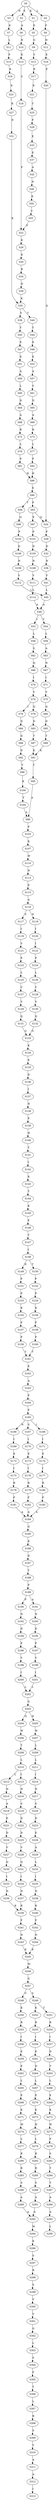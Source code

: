 strict digraph  {
	S0 -> S1 [ label = K ];
	S0 -> S2 [ label = E ];
	S0 -> S3 [ label = N ];
	S0 -> S4 [ label = L ];
	S1 -> S5 [ label = E ];
	S2 -> S6 [ label = A ];
	S3 -> S7 [ label = K ];
	S4 -> S8 [ label = P ];
	S5 -> S9 [ label = G ];
	S6 -> S10 [ label = N ];
	S7 -> S11 [ label = L ];
	S8 -> S12 [ label = H ];
	S9 -> S13 [ label = Y ];
	S10 -> S14 [ label = K ];
	S11 -> S15 [ label = F ];
	S12 -> S16 [ label = E ];
	S13 -> S17 [ label = K ];
	S14 -> S18 [ label = C ];
	S15 -> S19 [ label = K ];
	S16 -> S20 [ label = P ];
	S17 -> S21 [ label = K ];
	S18 -> S22 [ label = F ];
	S19 -> S23 [ label = K ];
	S20 -> S24 [ label = Q ];
	S21 -> S25 [ label = T ];
	S22 -> S26 [ label = K ];
	S23 -> S27 [ label = R ];
	S24 -> S28 [ label = P ];
	S25 -> S29 [ label = F ];
	S26 -> S30 [ label = K ];
	S27 -> S31 [ label = D ];
	S28 -> S32 [ label = D ];
	S29 -> S33 [ label = E ];
	S30 -> S34 [ label = R ];
	S31 -> S35 [ label = K ];
	S32 -> S36 [ label = N ];
	S33 -> S37 [ label = E ];
	S34 -> S38 [ label = D ];
	S35 -> S39 [ label = S ];
	S35 -> S40 [ label = T ];
	S36 -> S41 [ label = V ];
	S37 -> S42 [ label = A ];
	S38 -> S35 [ label = K ];
	S39 -> S43 [ label = Y ];
	S40 -> S44 [ label = Y ];
	S41 -> S45 [ label = L ];
	S42 -> S46 [ label = N ];
	S43 -> S47 [ label = E ];
	S44 -> S48 [ label = E ];
	S45 -> S49 [ label = A ];
	S46 -> S50 [ label = K ];
	S47 -> S51 [ label = E ];
	S48 -> S52 [ label = E ];
	S49 -> S53 [ label = I ];
	S49 -> S54 [ label = V ];
	S50 -> S55 [ label = C ];
	S51 -> S56 [ label = A ];
	S52 -> S57 [ label = A ];
	S53 -> S58 [ label = L ];
	S54 -> S59 [ label = L ];
	S55 -> S22 [ label = F ];
	S56 -> S60 [ label = L ];
	S57 -> S61 [ label = V ];
	S58 -> S62 [ label = S ];
	S59 -> S63 [ label = A ];
	S60 -> S64 [ label = D ];
	S61 -> S65 [ label = D ];
	S62 -> S66 [ label = Q ];
	S63 -> S67 [ label = N ];
	S64 -> S68 [ label = A ];
	S65 -> S69 [ label = A ];
	S66 -> S70 [ label = I ];
	S67 -> S71 [ label = I ];
	S68 -> S72 [ label = R ];
	S69 -> S73 [ label = R ];
	S70 -> S74 [ label = V ];
	S71 -> S75 [ label = V ];
	S72 -> S76 [ label = L ];
	S73 -> S77 [ label = L ];
	S74 -> S78 [ label = Q ];
	S74 -> S79 [ label = I ];
	S75 -> S80 [ label = Q ];
	S76 -> S81 [ label = P ];
	S77 -> S82 [ label = P ];
	S78 -> S83 [ label = D ];
	S79 -> S84 [ label = D ];
	S80 -> S85 [ label = D ];
	S81 -> S86 [ label = H ];
	S82 -> S86 [ label = H ];
	S83 -> S87 [ label = T ];
	S84 -> S88 [ label = Q ];
	S85 -> S89 [ label = T ];
	S86 -> S90 [ label = E ];
	S87 -> S91 [ label = K ];
	S88 -> S92 [ label = D ];
	S89 -> S91 [ label = K ];
	S90 -> S93 [ label = P ];
	S90 -> S94 [ label = T ];
	S91 -> S95 [ label = T ];
	S92 -> S96 [ label = T ];
	S93 -> S24 [ label = Q ];
	S93 -> S97 [ label = E ];
	S94 -> S98 [ label = Q ];
	S95 -> S99 [ label = A ];
	S96 -> S100 [ label = K ];
	S97 -> S101 [ label = P ];
	S98 -> S102 [ label = P ];
	S99 -> S103 [ label = P ];
	S100 -> S104 [ label = T ];
	S101 -> S105 [ label = D ];
	S102 -> S106 [ label = D ];
	S103 -> S107 [ label = K ];
	S104 -> S99 [ label = A ];
	S105 -> S108 [ label = N ];
	S106 -> S109 [ label = N ];
	S107 -> S110 [ label = W ];
	S108 -> S111 [ label = V ];
	S109 -> S112 [ label = V ];
	S110 -> S113 [ label = N ];
	S111 -> S114 [ label = L ];
	S112 -> S45 [ label = L ];
	S113 -> S115 [ label = E ];
	S114 -> S49 [ label = A ];
	S115 -> S116 [ label = A ];
	S116 -> S117 [ label = S ];
	S116 -> S118 [ label = N ];
	S117 -> S119 [ label = I ];
	S118 -> S120 [ label = I ];
	S119 -> S121 [ label = V ];
	S120 -> S122 [ label = I ];
	S121 -> S123 [ label = P ];
	S122 -> S124 [ label = P ];
	S123 -> S125 [ label = L ];
	S124 -> S126 [ label = L ];
	S125 -> S127 [ label = C ];
	S126 -> S128 [ label = C ];
	S127 -> S129 [ label = V ];
	S128 -> S130 [ label = V ];
	S129 -> S131 [ label = Q ];
	S130 -> S132 [ label = Q ];
	S131 -> S133 [ label = G ];
	S132 -> S133 [ label = G ];
	S133 -> S134 [ label = K ];
	S134 -> S135 [ label = E ];
	S135 -> S136 [ label = D ];
	S136 -> S137 [ label = I ];
	S137 -> S138 [ label = N ];
	S138 -> S139 [ label = P ];
	S139 -> S140 [ label = H ];
	S140 -> S141 [ label = Y ];
	S141 -> S142 [ label = I ];
	S142 -> S143 [ label = K ];
	S143 -> S144 [ label = T ];
	S144 -> S145 [ label = K ];
	S145 -> S146 [ label = F ];
	S146 -> S147 [ label = T ];
	S147 -> S148 [ label = I ];
	S148 -> S149 [ label = K ];
	S148 -> S150 [ label = T ];
	S149 -> S151 [ label = P ];
	S150 -> S152 [ label = P ];
	S151 -> S153 [ label = P ];
	S152 -> S154 [ label = P ];
	S153 -> S155 [ label = K ];
	S154 -> S156 [ label = K ];
	S155 -> S157 [ label = F ];
	S156 -> S158 [ label = F ];
	S157 -> S159 [ label = P ];
	S158 -> S160 [ label = P ];
	S159 -> S161 [ label = Y ];
	S160 -> S161 [ label = Y ];
	S161 -> S162 [ label = E ];
	S162 -> S163 [ label = A ];
	S163 -> S164 [ label = P ];
	S164 -> S165 [ label = F ];
	S165 -> S166 [ label = N ];
	S165 -> S167 [ label = S ];
	S165 -> S168 [ label = I ];
	S166 -> S169 [ label = I ];
	S167 -> S170 [ label = I ];
	S168 -> S171 [ label = I ];
	S169 -> S172 [ label = E ];
	S170 -> S173 [ label = E ];
	S171 -> S174 [ label = E ];
	S172 -> S175 [ label = I ];
	S173 -> S176 [ label = I ];
	S174 -> S177 [ label = I ];
	S175 -> S178 [ label = R ];
	S176 -> S179 [ label = R ];
	S177 -> S180 [ label = R ];
	S178 -> S181 [ label = F ];
	S179 -> S182 [ label = F ];
	S180 -> S183 [ label = F ];
	S181 -> S184 [ label = A ];
	S182 -> S184 [ label = A ];
	S183 -> S184 [ label = A ];
	S184 -> S185 [ label = G ];
	S185 -> S186 [ label = K ];
	S186 -> S187 [ label = D ];
	S187 -> S188 [ label = Y ];
	S188 -> S189 [ label = P ];
	S189 -> S190 [ label = P ];
	S189 -> S191 [ label = A ];
	S190 -> S192 [ label = N ];
	S191 -> S193 [ label = N ];
	S192 -> S194 [ label = D ];
	S193 -> S195 [ label = D ];
	S194 -> S196 [ label = P ];
	S195 -> S197 [ label = P ];
	S196 -> S198 [ label = V ];
	S197 -> S199 [ label = V ];
	S198 -> S200 [ label = I ];
	S199 -> S201 [ label = I ];
	S200 -> S202 [ label = L ];
	S201 -> S202 [ label = L ];
	S202 -> S203 [ label = G ];
	S203 -> S204 [ label = Q ];
	S203 -> S205 [ label = H ];
	S204 -> S206 [ label = W ];
	S205 -> S207 [ label = W ];
	S206 -> S208 [ label = T ];
	S207 -> S209 [ label = L ];
	S208 -> S210 [ label = L ];
	S209 -> S211 [ label = L ];
	S210 -> S212 [ label = L ];
	S210 -> S213 [ label = I ];
	S211 -> S214 [ label = I ];
	S212 -> S215 [ label = N ];
	S213 -> S216 [ label = N ];
	S214 -> S217 [ label = N ];
	S215 -> S218 [ label = A ];
	S216 -> S219 [ label = S ];
	S217 -> S220 [ label = S ];
	S218 -> S221 [ label = E ];
	S219 -> S222 [ label = D ];
	S220 -> S223 [ label = D ];
	S221 -> S224 [ label = D ];
	S222 -> S225 [ label = D ];
	S223 -> S226 [ label = E ];
	S224 -> S227 [ label = V ];
	S225 -> S228 [ label = V ];
	S226 -> S229 [ label = A ];
	S227 -> S230 [ label = Q ];
	S228 -> S231 [ label = Q ];
	S229 -> S232 [ label = L ];
	S230 -> S233 [ label = I ];
	S231 -> S234 [ label = I ];
	S232 -> S235 [ label = I ];
	S233 -> S236 [ label = N ];
	S234 -> S237 [ label = N ];
	S235 -> S238 [ label = N ];
	S236 -> S239 [ label = R ];
	S237 -> S239 [ label = R ];
	S238 -> S240 [ label = R ];
	S239 -> S241 [ label = F ];
	S240 -> S242 [ label = F ];
	S241 -> S243 [ label = N ];
	S242 -> S244 [ label = N ];
	S243 -> S245 [ label = K ];
	S244 -> S245 [ label = K ];
	S245 -> S246 [ label = M ];
	S246 -> S247 [ label = G ];
	S247 -> S248 [ label = C ];
	S247 -> S249 [ label = S ];
	S248 -> S250 [ label = K ];
	S249 -> S251 [ label = T ];
	S249 -> S252 [ label = K ];
	S250 -> S253 [ label = R ];
	S251 -> S254 [ label = R ];
	S252 -> S255 [ label = R ];
	S253 -> S256 [ label = I ];
	S254 -> S257 [ label = I ];
	S255 -> S258 [ label = I ];
	S256 -> S259 [ label = E ];
	S257 -> S260 [ label = D ];
	S258 -> S261 [ label = E ];
	S259 -> S262 [ label = E ];
	S260 -> S263 [ label = T ];
	S261 -> S264 [ label = D ];
	S262 -> S265 [ label = L ];
	S263 -> S266 [ label = L ];
	S264 -> S267 [ label = L ];
	S265 -> S268 [ label = E ];
	S266 -> S269 [ label = E ];
	S267 -> S270 [ label = E ];
	S268 -> S271 [ label = K ];
	S269 -> S272 [ label = K ];
	S270 -> S273 [ label = K ];
	S271 -> S274 [ label = M ];
	S272 -> S275 [ label = H ];
	S273 -> S276 [ label = H ];
	S274 -> S277 [ label = L ];
	S275 -> S278 [ label = F ];
	S276 -> S279 [ label = L ];
	S277 -> S280 [ label = R ];
	S278 -> S281 [ label = S ];
	S279 -> S282 [ label = R ];
	S280 -> S283 [ label = R ];
	S281 -> S284 [ label = T ];
	S282 -> S285 [ label = R ];
	S283 -> S286 [ label = S ];
	S284 -> S287 [ label = T ];
	S285 -> S288 [ label = S ];
	S286 -> S289 [ label = A ];
	S287 -> S290 [ label = A ];
	S288 -> S291 [ label = A ];
	S289 -> S292 [ label = A ];
	S290 -> S293 [ label = A ];
	S291 -> S292 [ label = A ];
	S292 -> S294 [ label = M ];
	S293 -> S295 [ label = L ];
	S294 -> S296 [ label = K ];
	S296 -> S297 [ label = S ];
	S297 -> S298 [ label = R ];
	S298 -> S299 [ label = S ];
	S299 -> S300 [ label = V ];
	S300 -> S301 [ label = V ];
	S301 -> S302 [ label = G ];
	S302 -> S303 [ label = L ];
	S303 -> S304 [ label = S ];
	S304 -> S305 [ label = F ];
	S305 -> S306 [ label = T ];
	S306 -> S307 [ label = L ];
	S307 -> S308 [ label = R ];
	S308 -> S309 [ label = S ];
	S309 -> S310 [ label = V ];
	S310 -> S311 [ label = A ];
	S311 -> S312 [ label = A ];
	S312 -> S313 [ label = I ];
}
